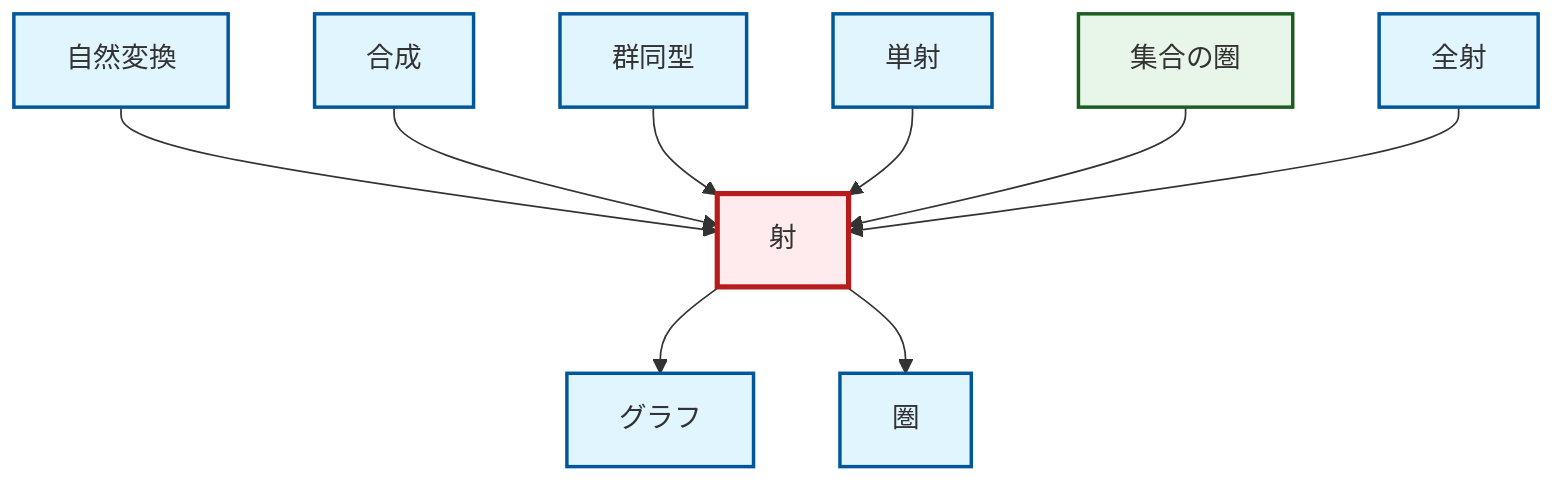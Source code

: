graph TD
    classDef definition fill:#e1f5fe,stroke:#01579b,stroke-width:2px
    classDef theorem fill:#f3e5f5,stroke:#4a148c,stroke-width:2px
    classDef axiom fill:#fff3e0,stroke:#e65100,stroke-width:2px
    classDef example fill:#e8f5e9,stroke:#1b5e20,stroke-width:2px
    classDef current fill:#ffebee,stroke:#b71c1c,stroke-width:3px
    def-graph["グラフ"]:::definition
    def-natural-transformation["自然変換"]:::definition
    def-monomorphism["単射"]:::definition
    ex-set-category["集合の圏"]:::example
    def-morphism["射"]:::definition
    def-category["圏"]:::definition
    def-epimorphism["全射"]:::definition
    def-composition["合成"]:::definition
    def-isomorphism["群同型"]:::definition
    def-natural-transformation --> def-morphism
    def-morphism --> def-graph
    def-composition --> def-morphism
    def-isomorphism --> def-morphism
    def-morphism --> def-category
    def-monomorphism --> def-morphism
    ex-set-category --> def-morphism
    def-epimorphism --> def-morphism
    class def-morphism current